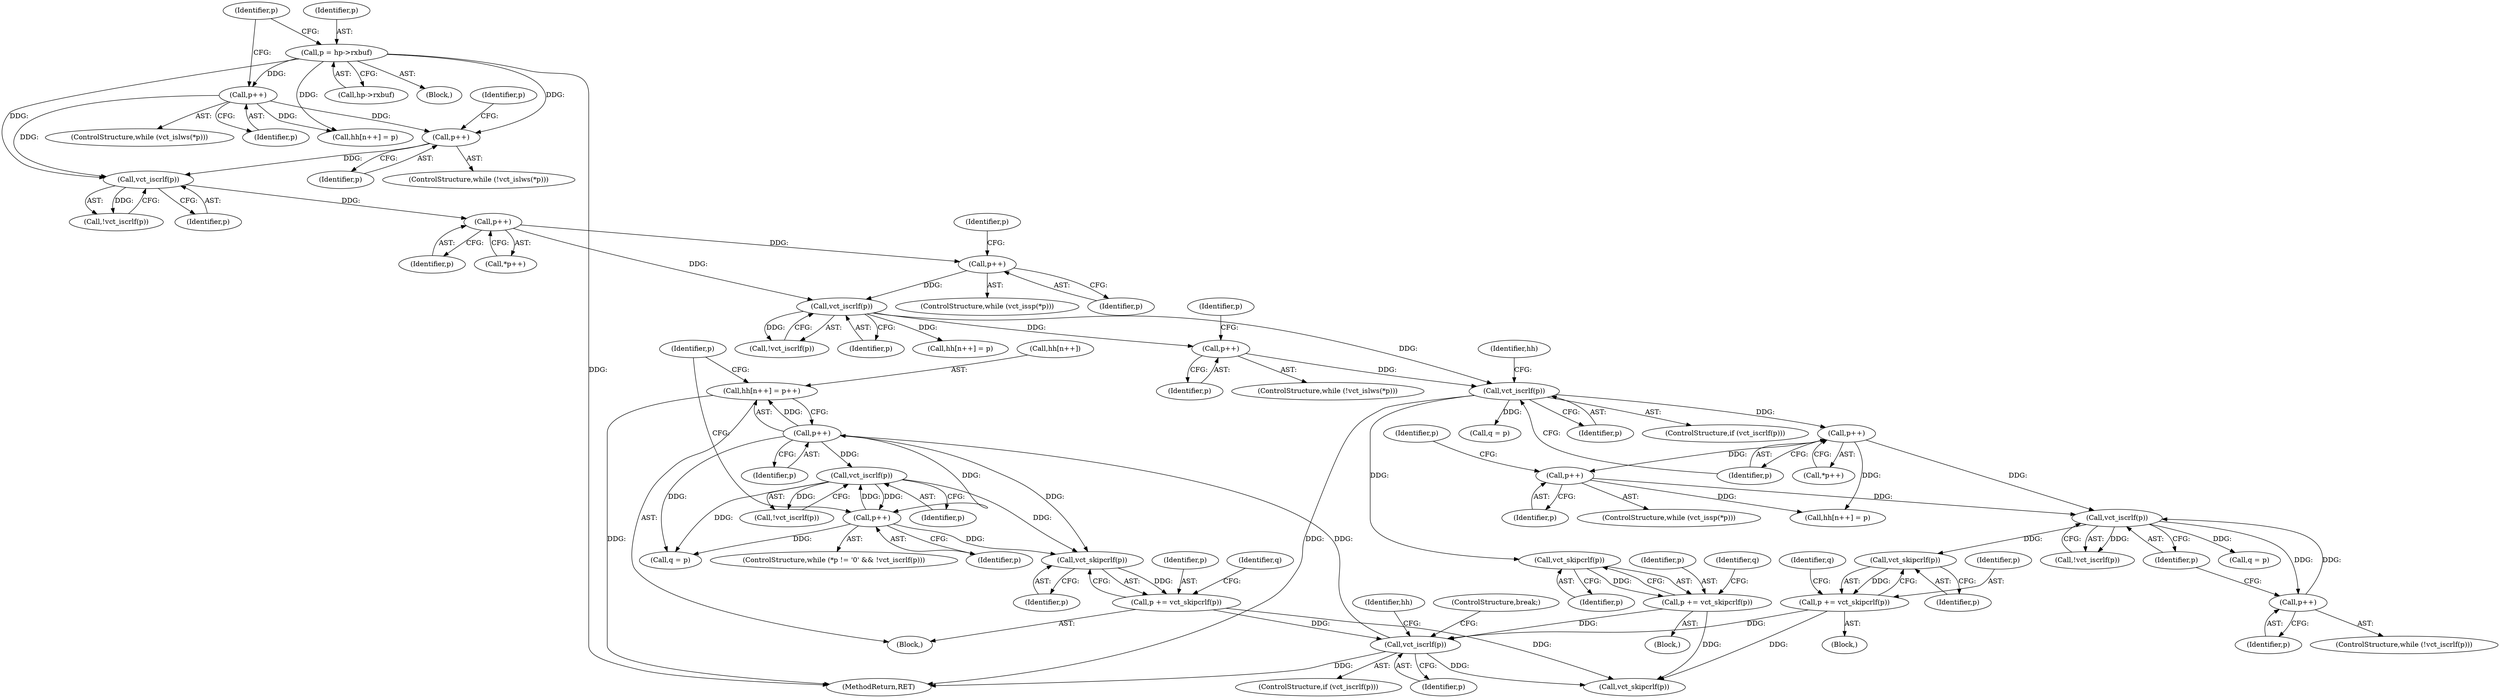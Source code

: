 digraph "0_Varnish-Cache_85e8468bec9416bd7e16b0d80cb820ecd2b330c3_2@array" {
"1000284" [label="(Call,hh[n++] = p++)"];
"1000289" [label="(Call,p++)"];
"1000281" [label="(Call,vct_iscrlf(p))"];
"1000258" [label="(Call,p += vct_skipcrlf(p))"];
"1000260" [label="(Call,vct_skipcrlf(p))"];
"1000251" [label="(Call,vct_iscrlf(p))"];
"1000253" [label="(Call,p++)"];
"1000234" [label="(Call,p++)"];
"1000210" [label="(Call,vct_iscrlf(p))"];
"1000207" [label="(Call,p++)"];
"1000194" [label="(Call,vct_iscrlf(p))"];
"1000183" [label="(Call,p++)"];
"1000179" [label="(Call,vct_iscrlf(p))"];
"1000175" [label="(Call,p++)"];
"1000153" [label="(Call,p = hp->rxbuf)"];
"1000162" [label="(Call,p++)"];
"1000190" [label="(Call,p++)"];
"1000241" [label="(Call,p++)"];
"1000222" [label="(Call,p += vct_skipcrlf(p))"];
"1000224" [label="(Call,vct_skipcrlf(p))"];
"1000305" [label="(Call,p += vct_skipcrlf(p))"];
"1000307" [label="(Call,vct_skipcrlf(p))"];
"1000298" [label="(Call,vct_iscrlf(p))"];
"1000300" [label="(Call,p++)"];
"1000297" [label="(Call,!vct_iscrlf(p))"];
"1000206" [label="(Identifier,p)"];
"1000264" [label="(Identifier,q)"];
"1000234" [label="(Call,p++)"];
"1000209" [label="(ControlStructure,if (vct_iscrlf(p)))"];
"1000182" [label="(Call,*p++)"];
"1000295" [label="(Identifier,p)"];
"1000259" [label="(Identifier,p)"];
"1000311" [label="(Identifier,q)"];
"1000211" [label="(Identifier,p)"];
"1000241" [label="(Call,p++)"];
"1000306" [label="(Identifier,p)"];
"1000253" [label="(Call,p++)"];
"1000219" [label="(Call,q = p)"];
"1000158" [label="(ControlStructure,while (vct_islws(*p)))"];
"1000286" [label="(Identifier,hh)"];
"1000183" [label="(Call,p++)"];
"1000184" [label="(Identifier,p)"];
"1000161" [label="(Identifier,p)"];
"1000178" [label="(Call,!vct_iscrlf(p))"];
"1000243" [label="(Call,hh[n++] = p)"];
"1000196" [label="(Call,hh[n++] = p)"];
"1000233" [label="(Call,*p++)"];
"1000255" [label="(Call,q = p)"];
"1000228" [label="(Identifier,q)"];
"1000225" [label="(Identifier,p)"];
"1000190" [label="(Call,p++)"];
"1000258" [label="(Call,p += vct_skipcrlf(p))"];
"1000302" [label="(Call,q = p)"];
"1000251" [label="(Call,vct_iscrlf(p))"];
"1000174" [label="(Identifier,p)"];
"1000153" [label="(Call,p = hp->rxbuf)"];
"1000223" [label="(Identifier,p)"];
"1000235" [label="(Identifier,p)"];
"1000240" [label="(Identifier,p)"];
"1000170" [label="(ControlStructure,while (!vct_islws(*p)))"];
"1000242" [label="(Identifier,p)"];
"1000300" [label="(Call,p++)"];
"1000215" [label="(Identifier,hh)"];
"1000291" [label="(ControlStructure,while (*p != '\0' && !vct_iscrlf(p)))"];
"1000180" [label="(Identifier,p)"];
"1000353" [label="(MethodReturn,RET)"];
"1000208" [label="(Identifier,p)"];
"1000275" [label="(Block,)"];
"1000252" [label="(Identifier,p)"];
"1000154" [label="(Identifier,p)"];
"1000193" [label="(Call,!vct_iscrlf(p))"];
"1000155" [label="(Call,hp->rxbuf)"];
"1000283" [label="(ControlStructure,break;)"];
"1000281" [label="(Call,vct_iscrlf(p))"];
"1000315" [label="(Call,vct_skipcrlf(p))"];
"1000162" [label="(Call,p++)"];
"1000210" [label="(Call,vct_iscrlf(p))"];
"1000261" [label="(Identifier,p)"];
"1000212" [label="(Block,)"];
"1000301" [label="(Identifier,p)"];
"1000164" [label="(Call,hh[n++] = p)"];
"1000299" [label="(Identifier,p)"];
"1000195" [label="(Identifier,p)"];
"1000298" [label="(Call,vct_iscrlf(p))"];
"1000179" [label="(Call,vct_iscrlf(p))"];
"1000290" [label="(Identifier,p)"];
"1000222" [label="(Call,p += vct_skipcrlf(p))"];
"1000194" [label="(Call,vct_iscrlf(p))"];
"1000207" [label="(Call,p++)"];
"1000175" [label="(Call,p++)"];
"1000250" [label="(Call,!vct_iscrlf(p))"];
"1000280" [label="(ControlStructure,if (vct_iscrlf(p)))"];
"1000260" [label="(Call,vct_skipcrlf(p))"];
"1000224" [label="(Call,vct_skipcrlf(p))"];
"1000305" [label="(Call,p += vct_skipcrlf(p))"];
"1000186" [label="(ControlStructure,while (vct_issp(*p)))"];
"1000237" [label="(ControlStructure,while (vct_issp(*p)))"];
"1000202" [label="(ControlStructure,while (!vct_islws(*p)))"];
"1000163" [label="(Identifier,p)"];
"1000176" [label="(Identifier,p)"];
"1000307" [label="(Call,vct_skipcrlf(p))"];
"1000284" [label="(Call,hh[n++] = p++)"];
"1000231" [label="(Block,)"];
"1000189" [label="(Identifier,p)"];
"1000249" [label="(ControlStructure,while (!vct_iscrlf(p)))"];
"1000285" [label="(Call,hh[n++])"];
"1000308" [label="(Identifier,p)"];
"1000108" [label="(Block,)"];
"1000289" [label="(Call,p++)"];
"1000254" [label="(Identifier,p)"];
"1000191" [label="(Identifier,p)"];
"1000282" [label="(Identifier,p)"];
"1000284" -> "1000275"  [label="AST: "];
"1000284" -> "1000289"  [label="CFG: "];
"1000285" -> "1000284"  [label="AST: "];
"1000289" -> "1000284"  [label="AST: "];
"1000295" -> "1000284"  [label="CFG: "];
"1000284" -> "1000353"  [label="DDG: "];
"1000289" -> "1000284"  [label="DDG: "];
"1000289" -> "1000290"  [label="CFG: "];
"1000290" -> "1000289"  [label="AST: "];
"1000281" -> "1000289"  [label="DDG: "];
"1000289" -> "1000298"  [label="DDG: "];
"1000289" -> "1000300"  [label="DDG: "];
"1000289" -> "1000302"  [label="DDG: "];
"1000289" -> "1000307"  [label="DDG: "];
"1000281" -> "1000280"  [label="AST: "];
"1000281" -> "1000282"  [label="CFG: "];
"1000282" -> "1000281"  [label="AST: "];
"1000283" -> "1000281"  [label="CFG: "];
"1000286" -> "1000281"  [label="CFG: "];
"1000281" -> "1000353"  [label="DDG: "];
"1000258" -> "1000281"  [label="DDG: "];
"1000222" -> "1000281"  [label="DDG: "];
"1000305" -> "1000281"  [label="DDG: "];
"1000281" -> "1000315"  [label="DDG: "];
"1000258" -> "1000231"  [label="AST: "];
"1000258" -> "1000260"  [label="CFG: "];
"1000259" -> "1000258"  [label="AST: "];
"1000260" -> "1000258"  [label="AST: "];
"1000264" -> "1000258"  [label="CFG: "];
"1000260" -> "1000258"  [label="DDG: "];
"1000258" -> "1000315"  [label="DDG: "];
"1000260" -> "1000261"  [label="CFG: "];
"1000261" -> "1000260"  [label="AST: "];
"1000251" -> "1000260"  [label="DDG: "];
"1000251" -> "1000250"  [label="AST: "];
"1000251" -> "1000252"  [label="CFG: "];
"1000252" -> "1000251"  [label="AST: "];
"1000250" -> "1000251"  [label="CFG: "];
"1000251" -> "1000250"  [label="DDG: "];
"1000253" -> "1000251"  [label="DDG: "];
"1000234" -> "1000251"  [label="DDG: "];
"1000241" -> "1000251"  [label="DDG: "];
"1000251" -> "1000253"  [label="DDG: "];
"1000251" -> "1000255"  [label="DDG: "];
"1000253" -> "1000249"  [label="AST: "];
"1000253" -> "1000254"  [label="CFG: "];
"1000254" -> "1000253"  [label="AST: "];
"1000252" -> "1000253"  [label="CFG: "];
"1000234" -> "1000233"  [label="AST: "];
"1000234" -> "1000235"  [label="CFG: "];
"1000235" -> "1000234"  [label="AST: "];
"1000233" -> "1000234"  [label="CFG: "];
"1000210" -> "1000234"  [label="DDG: "];
"1000234" -> "1000241"  [label="DDG: "];
"1000234" -> "1000243"  [label="DDG: "];
"1000210" -> "1000209"  [label="AST: "];
"1000210" -> "1000211"  [label="CFG: "];
"1000211" -> "1000210"  [label="AST: "];
"1000215" -> "1000210"  [label="CFG: "];
"1000235" -> "1000210"  [label="CFG: "];
"1000210" -> "1000353"  [label="DDG: "];
"1000207" -> "1000210"  [label="DDG: "];
"1000194" -> "1000210"  [label="DDG: "];
"1000210" -> "1000219"  [label="DDG: "];
"1000210" -> "1000224"  [label="DDG: "];
"1000207" -> "1000202"  [label="AST: "];
"1000207" -> "1000208"  [label="CFG: "];
"1000208" -> "1000207"  [label="AST: "];
"1000206" -> "1000207"  [label="CFG: "];
"1000194" -> "1000207"  [label="DDG: "];
"1000194" -> "1000193"  [label="AST: "];
"1000194" -> "1000195"  [label="CFG: "];
"1000195" -> "1000194"  [label="AST: "];
"1000193" -> "1000194"  [label="CFG: "];
"1000194" -> "1000193"  [label="DDG: "];
"1000183" -> "1000194"  [label="DDG: "];
"1000190" -> "1000194"  [label="DDG: "];
"1000194" -> "1000196"  [label="DDG: "];
"1000183" -> "1000182"  [label="AST: "];
"1000183" -> "1000184"  [label="CFG: "];
"1000184" -> "1000183"  [label="AST: "];
"1000182" -> "1000183"  [label="CFG: "];
"1000179" -> "1000183"  [label="DDG: "];
"1000183" -> "1000190"  [label="DDG: "];
"1000179" -> "1000178"  [label="AST: "];
"1000179" -> "1000180"  [label="CFG: "];
"1000180" -> "1000179"  [label="AST: "];
"1000178" -> "1000179"  [label="CFG: "];
"1000179" -> "1000178"  [label="DDG: "];
"1000175" -> "1000179"  [label="DDG: "];
"1000153" -> "1000179"  [label="DDG: "];
"1000162" -> "1000179"  [label="DDG: "];
"1000175" -> "1000170"  [label="AST: "];
"1000175" -> "1000176"  [label="CFG: "];
"1000176" -> "1000175"  [label="AST: "];
"1000174" -> "1000175"  [label="CFG: "];
"1000153" -> "1000175"  [label="DDG: "];
"1000162" -> "1000175"  [label="DDG: "];
"1000153" -> "1000108"  [label="AST: "];
"1000153" -> "1000155"  [label="CFG: "];
"1000154" -> "1000153"  [label="AST: "];
"1000155" -> "1000153"  [label="AST: "];
"1000161" -> "1000153"  [label="CFG: "];
"1000153" -> "1000353"  [label="DDG: "];
"1000153" -> "1000162"  [label="DDG: "];
"1000153" -> "1000164"  [label="DDG: "];
"1000162" -> "1000158"  [label="AST: "];
"1000162" -> "1000163"  [label="CFG: "];
"1000163" -> "1000162"  [label="AST: "];
"1000161" -> "1000162"  [label="CFG: "];
"1000162" -> "1000164"  [label="DDG: "];
"1000190" -> "1000186"  [label="AST: "];
"1000190" -> "1000191"  [label="CFG: "];
"1000191" -> "1000190"  [label="AST: "];
"1000189" -> "1000190"  [label="CFG: "];
"1000241" -> "1000237"  [label="AST: "];
"1000241" -> "1000242"  [label="CFG: "];
"1000242" -> "1000241"  [label="AST: "];
"1000240" -> "1000241"  [label="CFG: "];
"1000241" -> "1000243"  [label="DDG: "];
"1000222" -> "1000212"  [label="AST: "];
"1000222" -> "1000224"  [label="CFG: "];
"1000223" -> "1000222"  [label="AST: "];
"1000224" -> "1000222"  [label="AST: "];
"1000228" -> "1000222"  [label="CFG: "];
"1000224" -> "1000222"  [label="DDG: "];
"1000222" -> "1000315"  [label="DDG: "];
"1000224" -> "1000225"  [label="CFG: "];
"1000225" -> "1000224"  [label="AST: "];
"1000305" -> "1000275"  [label="AST: "];
"1000305" -> "1000307"  [label="CFG: "];
"1000306" -> "1000305"  [label="AST: "];
"1000307" -> "1000305"  [label="AST: "];
"1000311" -> "1000305"  [label="CFG: "];
"1000307" -> "1000305"  [label="DDG: "];
"1000305" -> "1000315"  [label="DDG: "];
"1000307" -> "1000308"  [label="CFG: "];
"1000308" -> "1000307"  [label="AST: "];
"1000298" -> "1000307"  [label="DDG: "];
"1000300" -> "1000307"  [label="DDG: "];
"1000298" -> "1000297"  [label="AST: "];
"1000298" -> "1000299"  [label="CFG: "];
"1000299" -> "1000298"  [label="AST: "];
"1000297" -> "1000298"  [label="CFG: "];
"1000298" -> "1000297"  [label="DDG: "];
"1000300" -> "1000298"  [label="DDG: "];
"1000298" -> "1000300"  [label="DDG: "];
"1000298" -> "1000302"  [label="DDG: "];
"1000300" -> "1000291"  [label="AST: "];
"1000300" -> "1000301"  [label="CFG: "];
"1000301" -> "1000300"  [label="AST: "];
"1000295" -> "1000300"  [label="CFG: "];
"1000300" -> "1000302"  [label="DDG: "];
}
